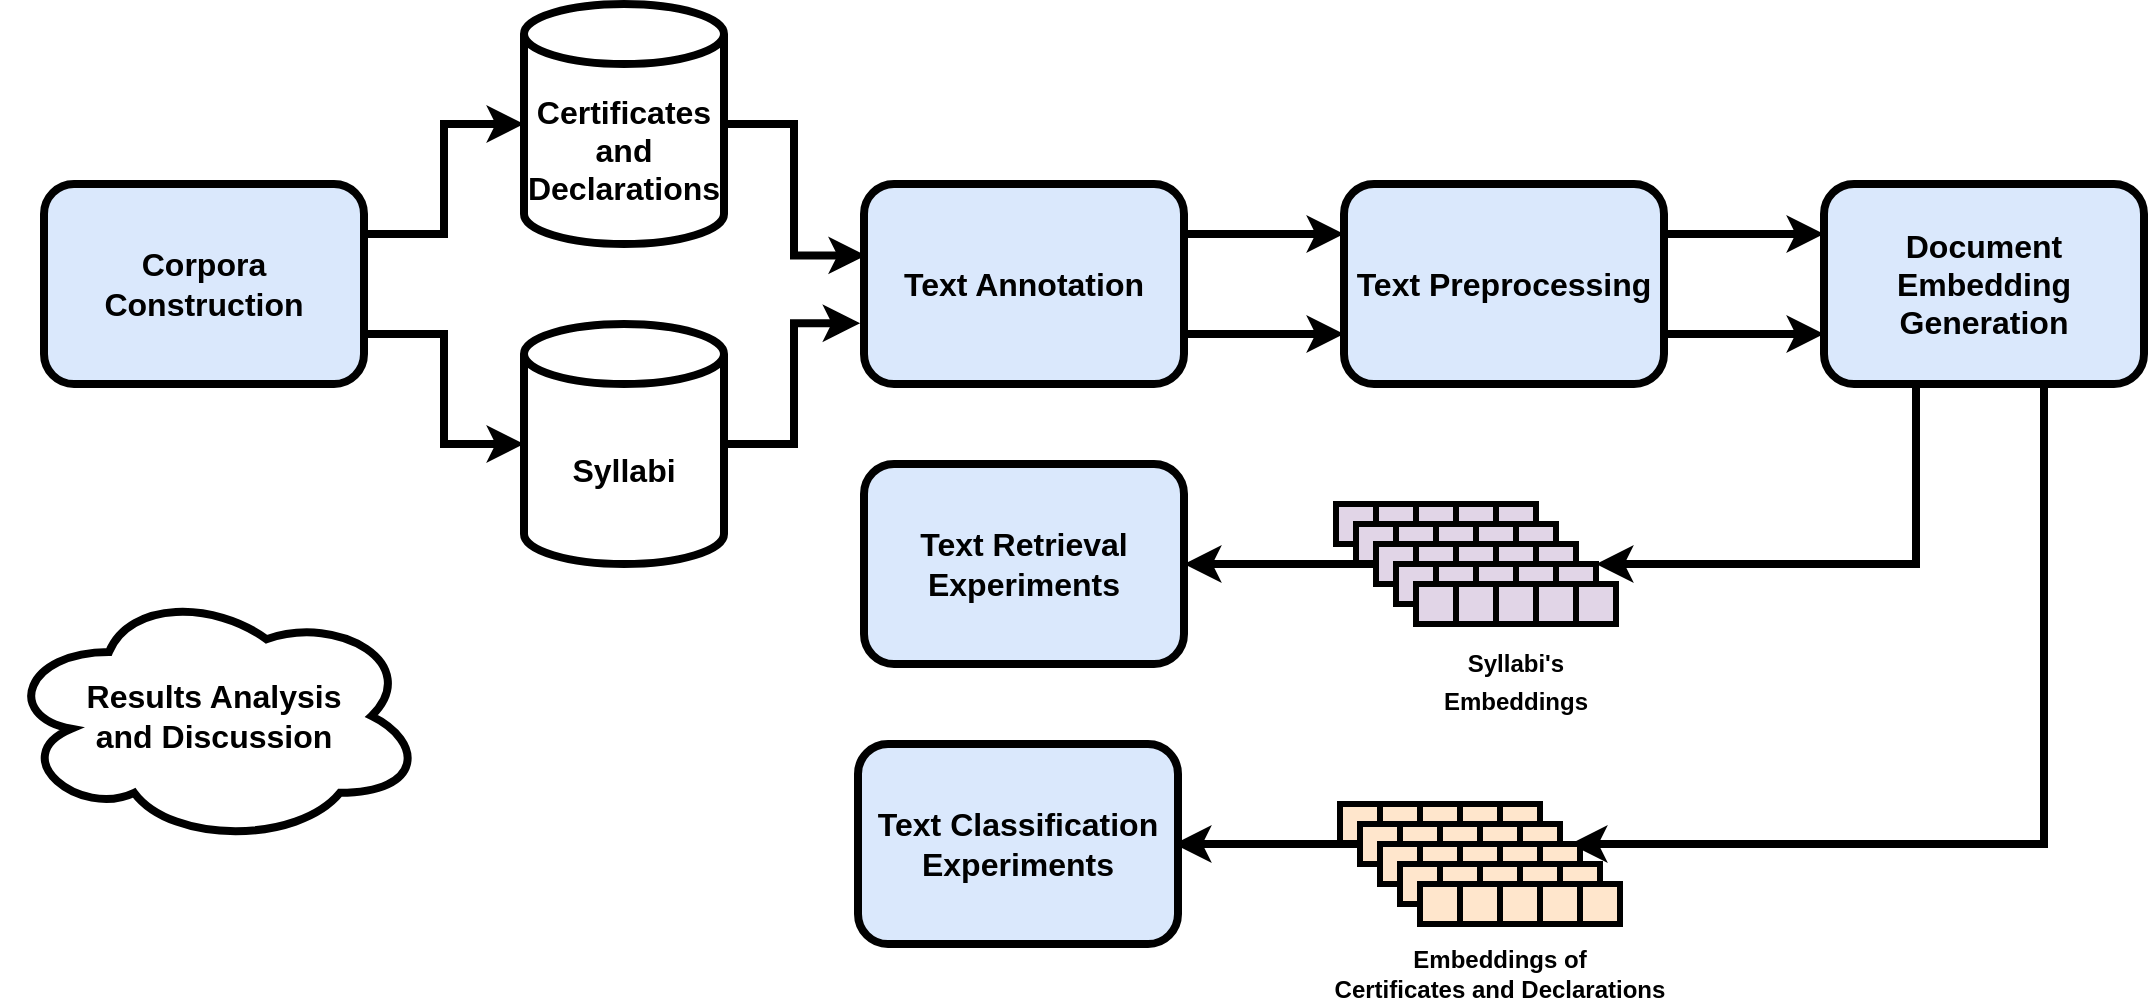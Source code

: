 <mxfile version="22.1.7" type="github">
  <diagram id="C5RBs43oDa-KdzZeNtuy" name="Page-1">
    <mxGraphModel dx="2191" dy="795" grid="1" gridSize="10" guides="1" tooltips="1" connect="1" arrows="1" fold="1" page="1" pageScale="1" pageWidth="827" pageHeight="1169" math="0" shadow="0">
      <root>
        <mxCell id="WIyWlLk6GJQsqaUBKTNV-0" />
        <mxCell id="WIyWlLk6GJQsqaUBKTNV-1" parent="WIyWlLk6GJQsqaUBKTNV-0" />
        <mxCell id="A8sizdN1FHd-sE4lPlB5-17" style="edgeStyle=orthogonalEdgeStyle;rounded=0;orthogonalLoop=1;jettySize=auto;html=1;exitX=1;exitY=0.25;exitDx=0;exitDy=0;entryX=0;entryY=0.25;entryDx=0;entryDy=0;strokeWidth=4;" edge="1" parent="WIyWlLk6GJQsqaUBKTNV-1" source="WIyWlLk6GJQsqaUBKTNV-3" target="A8sizdN1FHd-sE4lPlB5-16">
          <mxGeometry relative="1" as="geometry" />
        </mxCell>
        <mxCell id="A8sizdN1FHd-sE4lPlB5-18" style="edgeStyle=orthogonalEdgeStyle;rounded=0;orthogonalLoop=1;jettySize=auto;html=1;exitX=1;exitY=0.75;exitDx=0;exitDy=0;entryX=0;entryY=0.75;entryDx=0;entryDy=0;strokeWidth=4;" edge="1" parent="WIyWlLk6GJQsqaUBKTNV-1" source="WIyWlLk6GJQsqaUBKTNV-3" target="A8sizdN1FHd-sE4lPlB5-16">
          <mxGeometry relative="1" as="geometry" />
        </mxCell>
        <mxCell id="WIyWlLk6GJQsqaUBKTNV-3" value="Text Annotation" style="rounded=1;whiteSpace=wrap;html=1;fontSize=16;glass=0;strokeWidth=4;shadow=0;fillColor=#dae8fc;strokeColor=#000000;fontStyle=1" parent="WIyWlLk6GJQsqaUBKTNV-1" vertex="1">
          <mxGeometry x="340" y="120" width="160" height="100" as="geometry" />
        </mxCell>
        <mxCell id="A8sizdN1FHd-sE4lPlB5-9" style="edgeStyle=orthogonalEdgeStyle;rounded=0;orthogonalLoop=1;jettySize=auto;html=1;entryX=0.006;entryY=0.357;entryDx=0;entryDy=0;entryPerimeter=0;strokeWidth=4;" edge="1" parent="WIyWlLk6GJQsqaUBKTNV-1" source="A8sizdN1FHd-sE4lPlB5-0" target="WIyWlLk6GJQsqaUBKTNV-3">
          <mxGeometry relative="1" as="geometry">
            <mxPoint x="330" y="150" as="targetPoint" />
          </mxGeometry>
        </mxCell>
        <mxCell id="A8sizdN1FHd-sE4lPlB5-0" value="&lt;div style=&quot;font-size: 16px;&quot;&gt;Certificates&lt;/div&gt;&lt;div style=&quot;font-size: 16px;&quot;&gt;and Declarations&lt;br style=&quot;font-size: 16px;&quot;&gt;&lt;/div&gt;" style="shape=cylinder3;whiteSpace=wrap;html=1;boundedLbl=1;backgroundOutline=1;size=15;fontSize=16;fontStyle=1;strokeWidth=4;" vertex="1" parent="WIyWlLk6GJQsqaUBKTNV-1">
          <mxGeometry x="170" y="30" width="100" height="120" as="geometry" />
        </mxCell>
        <mxCell id="A8sizdN1FHd-sE4lPlB5-2" value="Syllabi" style="shape=cylinder3;whiteSpace=wrap;html=1;boundedLbl=1;backgroundOutline=1;size=15;fontSize=16;fontStyle=1;strokeWidth=4;" vertex="1" parent="WIyWlLk6GJQsqaUBKTNV-1">
          <mxGeometry x="170" y="190" width="100" height="120" as="geometry" />
        </mxCell>
        <mxCell id="A8sizdN1FHd-sE4lPlB5-150" style="edgeStyle=orthogonalEdgeStyle;rounded=0;orthogonalLoop=1;jettySize=auto;html=1;strokeWidth=4;" edge="1" parent="WIyWlLk6GJQsqaUBKTNV-1">
          <mxGeometry relative="1" as="geometry">
            <mxPoint x="866" y="220" as="sourcePoint" />
            <mxPoint x="706" y="310" as="targetPoint" />
            <Array as="points">
              <mxPoint x="866" y="310" />
            </Array>
          </mxGeometry>
        </mxCell>
        <mxCell id="A8sizdN1FHd-sE4lPlB5-152" style="edgeStyle=orthogonalEdgeStyle;rounded=0;orthogonalLoop=1;jettySize=auto;html=1;exitX=0.75;exitY=1;exitDx=0;exitDy=0;entryX=0.75;entryY=0;entryDx=0;entryDy=0;strokeWidth=4;" edge="1" parent="WIyWlLk6GJQsqaUBKTNV-1" source="A8sizdN1FHd-sE4lPlB5-6" target="A8sizdN1FHd-sE4lPlB5-92">
          <mxGeometry relative="1" as="geometry">
            <Array as="points">
              <mxPoint x="930" y="220" />
              <mxPoint x="930" y="450" />
            </Array>
          </mxGeometry>
        </mxCell>
        <mxCell id="A8sizdN1FHd-sE4lPlB5-6" value="&lt;div&gt;Document Embedding&lt;/div&gt;&lt;div&gt;Generation&lt;br&gt;&lt;/div&gt;" style="rounded=1;whiteSpace=wrap;html=1;fontSize=16;glass=0;strokeWidth=4;shadow=0;fillColor=#dae8fc;strokeColor=#000000;fontStyle=1" vertex="1" parent="WIyWlLk6GJQsqaUBKTNV-1">
          <mxGeometry x="820" y="120" width="160" height="100" as="geometry" />
        </mxCell>
        <mxCell id="A8sizdN1FHd-sE4lPlB5-10" style="edgeStyle=orthogonalEdgeStyle;rounded=0;orthogonalLoop=1;jettySize=auto;html=1;entryX=-0.012;entryY=0.696;entryDx=0;entryDy=0;entryPerimeter=0;strokeWidth=4;" edge="1" parent="WIyWlLk6GJQsqaUBKTNV-1" source="A8sizdN1FHd-sE4lPlB5-2" target="WIyWlLk6GJQsqaUBKTNV-3">
          <mxGeometry relative="1" as="geometry" />
        </mxCell>
        <mxCell id="A8sizdN1FHd-sE4lPlB5-20" style="edgeStyle=orthogonalEdgeStyle;rounded=0;orthogonalLoop=1;jettySize=auto;html=1;exitX=1;exitY=0.25;exitDx=0;exitDy=0;entryX=0;entryY=0.25;entryDx=0;entryDy=0;strokeWidth=4;" edge="1" parent="WIyWlLk6GJQsqaUBKTNV-1" source="A8sizdN1FHd-sE4lPlB5-16" target="A8sizdN1FHd-sE4lPlB5-6">
          <mxGeometry relative="1" as="geometry" />
        </mxCell>
        <mxCell id="A8sizdN1FHd-sE4lPlB5-21" style="edgeStyle=orthogonalEdgeStyle;rounded=0;orthogonalLoop=1;jettySize=auto;html=1;exitX=1;exitY=0.75;exitDx=0;exitDy=0;entryX=0;entryY=0.75;entryDx=0;entryDy=0;strokeWidth=4;" edge="1" parent="WIyWlLk6GJQsqaUBKTNV-1" source="A8sizdN1FHd-sE4lPlB5-16" target="A8sizdN1FHd-sE4lPlB5-6">
          <mxGeometry relative="1" as="geometry" />
        </mxCell>
        <mxCell id="A8sizdN1FHd-sE4lPlB5-16" value="Text Preprocessing" style="rounded=1;whiteSpace=wrap;html=1;fontSize=16;glass=0;strokeWidth=4;shadow=0;fillColor=#dae8fc;strokeColor=#000000;fontStyle=1" vertex="1" parent="WIyWlLk6GJQsqaUBKTNV-1">
          <mxGeometry x="580" y="120" width="160" height="100" as="geometry" />
        </mxCell>
        <mxCell id="A8sizdN1FHd-sE4lPlB5-22" value="" style="rounded=0;whiteSpace=wrap;html=1;strokeWidth=3;fillColor=#ffe6cc;strokeColor=#000000;" vertex="1" parent="WIyWlLk6GJQsqaUBKTNV-1">
          <mxGeometry x="578" y="430" width="20" height="20" as="geometry" />
        </mxCell>
        <mxCell id="A8sizdN1FHd-sE4lPlB5-47" value="" style="rounded=0;whiteSpace=wrap;html=1;strokeWidth=3;fillColor=#ffe6cc;strokeColor=#000000;" vertex="1" parent="WIyWlLk6GJQsqaUBKTNV-1">
          <mxGeometry x="598" y="430" width="20" height="20" as="geometry" />
        </mxCell>
        <mxCell id="A8sizdN1FHd-sE4lPlB5-48" value="" style="rounded=0;whiteSpace=wrap;html=1;strokeWidth=3;fillColor=#ffe6cc;strokeColor=#000000;" vertex="1" parent="WIyWlLk6GJQsqaUBKTNV-1">
          <mxGeometry x="618" y="430" width="20" height="20" as="geometry" />
        </mxCell>
        <mxCell id="A8sizdN1FHd-sE4lPlB5-50" value="" style="rounded=0;whiteSpace=wrap;html=1;strokeWidth=3;fillColor=#ffe6cc;strokeColor=#000000;" vertex="1" parent="WIyWlLk6GJQsqaUBKTNV-1">
          <mxGeometry x="638" y="430" width="20" height="20" as="geometry" />
        </mxCell>
        <mxCell id="A8sizdN1FHd-sE4lPlB5-51" value="" style="rounded=0;whiteSpace=wrap;html=1;strokeWidth=3;fillColor=#ffe6cc;strokeColor=#000000;" vertex="1" parent="WIyWlLk6GJQsqaUBKTNV-1">
          <mxGeometry x="658" y="430" width="20" height="20" as="geometry" />
        </mxCell>
        <mxCell id="A8sizdN1FHd-sE4lPlB5-135" style="edgeStyle=orthogonalEdgeStyle;rounded=0;orthogonalLoop=1;jettySize=auto;html=1;entryX=1;entryY=0.5;entryDx=0;entryDy=0;strokeWidth=4;" edge="1" parent="WIyWlLk6GJQsqaUBKTNV-1" source="A8sizdN1FHd-sE4lPlB5-83">
          <mxGeometry relative="1" as="geometry">
            <mxPoint x="495" y="450" as="targetPoint" />
          </mxGeometry>
        </mxCell>
        <mxCell id="A8sizdN1FHd-sE4lPlB5-83" value="" style="rounded=0;whiteSpace=wrap;html=1;strokeWidth=3;fillColor=#ffe6cc;strokeColor=#000000;" vertex="1" parent="WIyWlLk6GJQsqaUBKTNV-1">
          <mxGeometry x="588" y="440" width="20" height="20" as="geometry" />
        </mxCell>
        <mxCell id="A8sizdN1FHd-sE4lPlB5-84" value="" style="rounded=0;whiteSpace=wrap;html=1;strokeWidth=3;fillColor=#ffe6cc;strokeColor=#000000;" vertex="1" parent="WIyWlLk6GJQsqaUBKTNV-1">
          <mxGeometry x="608" y="440" width="20" height="20" as="geometry" />
        </mxCell>
        <mxCell id="A8sizdN1FHd-sE4lPlB5-85" value="" style="rounded=0;whiteSpace=wrap;html=1;strokeWidth=3;fillColor=#ffe6cc;strokeColor=#000000;" vertex="1" parent="WIyWlLk6GJQsqaUBKTNV-1">
          <mxGeometry x="628" y="440" width="20" height="20" as="geometry" />
        </mxCell>
        <mxCell id="A8sizdN1FHd-sE4lPlB5-86" value="" style="rounded=0;whiteSpace=wrap;html=1;strokeWidth=3;fillColor=#ffe6cc;strokeColor=#000000;" vertex="1" parent="WIyWlLk6GJQsqaUBKTNV-1">
          <mxGeometry x="648" y="440" width="20" height="20" as="geometry" />
        </mxCell>
        <mxCell id="A8sizdN1FHd-sE4lPlB5-87" value="" style="rounded=0;whiteSpace=wrap;html=1;strokeWidth=3;fillColor=#ffe6cc;strokeColor=#000000;" vertex="1" parent="WIyWlLk6GJQsqaUBKTNV-1">
          <mxGeometry x="668" y="440" width="20" height="20" as="geometry" />
        </mxCell>
        <mxCell id="A8sizdN1FHd-sE4lPlB5-88" value="" style="rounded=0;whiteSpace=wrap;html=1;strokeWidth=3;fillColor=#ffe6cc;strokeColor=#000000;" vertex="1" parent="WIyWlLk6GJQsqaUBKTNV-1">
          <mxGeometry x="598" y="450" width="20" height="20" as="geometry" />
        </mxCell>
        <mxCell id="A8sizdN1FHd-sE4lPlB5-89" value="" style="rounded=0;whiteSpace=wrap;html=1;strokeWidth=3;fillColor=#ffe6cc;strokeColor=#000000;" vertex="1" parent="WIyWlLk6GJQsqaUBKTNV-1">
          <mxGeometry x="618" y="450" width="20" height="20" as="geometry" />
        </mxCell>
        <mxCell id="A8sizdN1FHd-sE4lPlB5-90" value="" style="rounded=0;whiteSpace=wrap;html=1;strokeWidth=3;fillColor=#ffe6cc;strokeColor=#000000;" vertex="1" parent="WIyWlLk6GJQsqaUBKTNV-1">
          <mxGeometry x="638" y="450" width="20" height="20" as="geometry" />
        </mxCell>
        <mxCell id="A8sizdN1FHd-sE4lPlB5-91" value="" style="rounded=0;whiteSpace=wrap;html=1;strokeWidth=3;fillColor=#ffe6cc;strokeColor=#000000;" vertex="1" parent="WIyWlLk6GJQsqaUBKTNV-1">
          <mxGeometry x="658" y="450" width="20" height="20" as="geometry" />
        </mxCell>
        <mxCell id="A8sizdN1FHd-sE4lPlB5-92" value="" style="rounded=0;whiteSpace=wrap;html=1;strokeWidth=3;fillColor=#ffe6cc;strokeColor=#000000;" vertex="1" parent="WIyWlLk6GJQsqaUBKTNV-1">
          <mxGeometry x="678" y="450" width="20" height="20" as="geometry" />
        </mxCell>
        <mxCell id="A8sizdN1FHd-sE4lPlB5-93" value="" style="rounded=0;whiteSpace=wrap;html=1;strokeWidth=3;fillColor=#ffe6cc;strokeColor=#000000;" vertex="1" parent="WIyWlLk6GJQsqaUBKTNV-1">
          <mxGeometry x="608" y="460" width="20" height="20" as="geometry" />
        </mxCell>
        <mxCell id="A8sizdN1FHd-sE4lPlB5-94" value="" style="rounded=0;whiteSpace=wrap;html=1;strokeWidth=3;fillColor=#ffe6cc;strokeColor=#000000;" vertex="1" parent="WIyWlLk6GJQsqaUBKTNV-1">
          <mxGeometry x="628" y="460" width="20" height="20" as="geometry" />
        </mxCell>
        <mxCell id="A8sizdN1FHd-sE4lPlB5-95" value="" style="rounded=0;whiteSpace=wrap;html=1;strokeWidth=3;fillColor=#ffe6cc;strokeColor=#000000;" vertex="1" parent="WIyWlLk6GJQsqaUBKTNV-1">
          <mxGeometry x="648" y="460" width="20" height="20" as="geometry" />
        </mxCell>
        <mxCell id="A8sizdN1FHd-sE4lPlB5-96" value="" style="rounded=0;whiteSpace=wrap;html=1;strokeWidth=3;fillColor=#ffe6cc;strokeColor=#000000;" vertex="1" parent="WIyWlLk6GJQsqaUBKTNV-1">
          <mxGeometry x="668" y="460" width="20" height="20" as="geometry" />
        </mxCell>
        <mxCell id="A8sizdN1FHd-sE4lPlB5-97" value="" style="rounded=0;whiteSpace=wrap;html=1;strokeWidth=3;fillColor=#ffe6cc;strokeColor=#000000;" vertex="1" parent="WIyWlLk6GJQsqaUBKTNV-1">
          <mxGeometry x="688" y="460" width="20" height="20" as="geometry" />
        </mxCell>
        <mxCell id="A8sizdN1FHd-sE4lPlB5-98" value="" style="rounded=0;whiteSpace=wrap;html=1;strokeWidth=3;fillColor=#ffe6cc;strokeColor=#000000;" vertex="1" parent="WIyWlLk6GJQsqaUBKTNV-1">
          <mxGeometry x="618" y="470" width="20" height="20" as="geometry" />
        </mxCell>
        <mxCell id="A8sizdN1FHd-sE4lPlB5-99" value="" style="rounded=0;whiteSpace=wrap;html=1;strokeWidth=3;fillColor=#ffe6cc;strokeColor=#000000;" vertex="1" parent="WIyWlLk6GJQsqaUBKTNV-1">
          <mxGeometry x="638" y="470" width="20" height="20" as="geometry" />
        </mxCell>
        <mxCell id="A8sizdN1FHd-sE4lPlB5-100" value="" style="rounded=0;whiteSpace=wrap;html=1;strokeWidth=3;fillColor=#ffe6cc;strokeColor=#000000;" vertex="1" parent="WIyWlLk6GJQsqaUBKTNV-1">
          <mxGeometry x="658" y="470" width="20" height="20" as="geometry" />
        </mxCell>
        <mxCell id="A8sizdN1FHd-sE4lPlB5-101" value="" style="rounded=0;whiteSpace=wrap;html=1;strokeWidth=3;fillColor=#ffe6cc;strokeColor=#000000;" vertex="1" parent="WIyWlLk6GJQsqaUBKTNV-1">
          <mxGeometry x="678" y="470" width="20" height="20" as="geometry" />
        </mxCell>
        <mxCell id="A8sizdN1FHd-sE4lPlB5-102" value="" style="rounded=0;whiteSpace=wrap;html=1;strokeWidth=3;fillColor=#ffe6cc;strokeColor=#000000;" vertex="1" parent="WIyWlLk6GJQsqaUBKTNV-1">
          <mxGeometry x="698" y="470" width="20" height="20" as="geometry" />
        </mxCell>
        <mxCell id="A8sizdN1FHd-sE4lPlB5-103" value="" style="rounded=0;whiteSpace=wrap;html=1;strokeWidth=3;fillColor=#e1d5e7;strokeColor=#000000;" vertex="1" parent="WIyWlLk6GJQsqaUBKTNV-1">
          <mxGeometry x="576" y="280" width="20" height="20" as="geometry" />
        </mxCell>
        <mxCell id="A8sizdN1FHd-sE4lPlB5-104" value="" style="rounded=0;whiteSpace=wrap;html=1;strokeWidth=3;fillColor=#e1d5e7;strokeColor=#000000;" vertex="1" parent="WIyWlLk6GJQsqaUBKTNV-1">
          <mxGeometry x="596" y="280" width="20" height="20" as="geometry" />
        </mxCell>
        <mxCell id="A8sizdN1FHd-sE4lPlB5-105" value="" style="rounded=0;whiteSpace=wrap;html=1;strokeWidth=3;fillColor=#e1d5e7;strokeColor=#000000;" vertex="1" parent="WIyWlLk6GJQsqaUBKTNV-1">
          <mxGeometry x="616" y="280" width="20" height="20" as="geometry" />
        </mxCell>
        <mxCell id="A8sizdN1FHd-sE4lPlB5-106" value="" style="rounded=0;whiteSpace=wrap;html=1;strokeWidth=3;fillColor=#e1d5e7;strokeColor=#000000;" vertex="1" parent="WIyWlLk6GJQsqaUBKTNV-1">
          <mxGeometry x="636" y="280" width="20" height="20" as="geometry" />
        </mxCell>
        <mxCell id="A8sizdN1FHd-sE4lPlB5-107" value="" style="rounded=0;whiteSpace=wrap;html=1;strokeWidth=3;fillColor=#e1d5e7;strokeColor=#000000;" vertex="1" parent="WIyWlLk6GJQsqaUBKTNV-1">
          <mxGeometry x="656" y="280" width="20" height="20" as="geometry" />
        </mxCell>
        <mxCell id="A8sizdN1FHd-sE4lPlB5-108" value="" style="rounded=0;whiteSpace=wrap;html=1;strokeWidth=3;fillColor=#e1d5e7;strokeColor=#000000;" vertex="1" parent="WIyWlLk6GJQsqaUBKTNV-1">
          <mxGeometry x="586" y="290" width="20" height="20" as="geometry" />
        </mxCell>
        <mxCell id="A8sizdN1FHd-sE4lPlB5-109" value="" style="rounded=0;whiteSpace=wrap;html=1;strokeWidth=3;fillColor=#e1d5e7;strokeColor=#000000;" vertex="1" parent="WIyWlLk6GJQsqaUBKTNV-1">
          <mxGeometry x="606" y="290" width="20" height="20" as="geometry" />
        </mxCell>
        <mxCell id="A8sizdN1FHd-sE4lPlB5-110" value="" style="rounded=0;whiteSpace=wrap;html=1;strokeWidth=3;fillColor=#e1d5e7;strokeColor=#000000;" vertex="1" parent="WIyWlLk6GJQsqaUBKTNV-1">
          <mxGeometry x="626" y="290" width="20" height="20" as="geometry" />
        </mxCell>
        <mxCell id="A8sizdN1FHd-sE4lPlB5-111" value="" style="rounded=0;whiteSpace=wrap;html=1;strokeWidth=3;fillColor=#e1d5e7;strokeColor=#000000;" vertex="1" parent="WIyWlLk6GJQsqaUBKTNV-1">
          <mxGeometry x="646" y="290" width="20" height="20" as="geometry" />
        </mxCell>
        <mxCell id="A8sizdN1FHd-sE4lPlB5-112" value="" style="rounded=0;whiteSpace=wrap;html=1;strokeWidth=3;fillColor=#e1d5e7;strokeColor=#000000;" vertex="1" parent="WIyWlLk6GJQsqaUBKTNV-1">
          <mxGeometry x="666" y="290" width="20" height="20" as="geometry" />
        </mxCell>
        <mxCell id="A8sizdN1FHd-sE4lPlB5-137" style="edgeStyle=orthogonalEdgeStyle;rounded=0;orthogonalLoop=1;jettySize=auto;html=1;entryX=1;entryY=0.5;entryDx=0;entryDy=0;strokeWidth=4;" edge="1" parent="WIyWlLk6GJQsqaUBKTNV-1" source="A8sizdN1FHd-sE4lPlB5-113" target="A8sizdN1FHd-sE4lPlB5-128">
          <mxGeometry relative="1" as="geometry" />
        </mxCell>
        <mxCell id="A8sizdN1FHd-sE4lPlB5-113" value="" style="rounded=0;whiteSpace=wrap;html=1;strokeWidth=3;fillColor=#e1d5e7;strokeColor=#000000;" vertex="1" parent="WIyWlLk6GJQsqaUBKTNV-1">
          <mxGeometry x="596" y="300" width="20" height="20" as="geometry" />
        </mxCell>
        <mxCell id="A8sizdN1FHd-sE4lPlB5-114" value="" style="rounded=0;whiteSpace=wrap;html=1;strokeWidth=3;fillColor=#e1d5e7;strokeColor=#000000;" vertex="1" parent="WIyWlLk6GJQsqaUBKTNV-1">
          <mxGeometry x="616" y="300" width="20" height="20" as="geometry" />
        </mxCell>
        <mxCell id="A8sizdN1FHd-sE4lPlB5-115" value="" style="rounded=0;whiteSpace=wrap;html=1;strokeWidth=3;fillColor=#e1d5e7;strokeColor=#000000;" vertex="1" parent="WIyWlLk6GJQsqaUBKTNV-1">
          <mxGeometry x="636" y="300" width="20" height="20" as="geometry" />
        </mxCell>
        <mxCell id="A8sizdN1FHd-sE4lPlB5-116" value="" style="rounded=0;whiteSpace=wrap;html=1;strokeWidth=3;fillColor=#e1d5e7;strokeColor=#000000;" vertex="1" parent="WIyWlLk6GJQsqaUBKTNV-1">
          <mxGeometry x="656" y="300" width="20" height="20" as="geometry" />
        </mxCell>
        <mxCell id="A8sizdN1FHd-sE4lPlB5-117" value="" style="rounded=0;whiteSpace=wrap;html=1;strokeWidth=3;fillColor=#e1d5e7;strokeColor=#000000;" vertex="1" parent="WIyWlLk6GJQsqaUBKTNV-1">
          <mxGeometry x="676" y="300" width="20" height="20" as="geometry" />
        </mxCell>
        <mxCell id="A8sizdN1FHd-sE4lPlB5-118" value="" style="rounded=0;whiteSpace=wrap;html=1;strokeWidth=3;fillColor=#e1d5e7;strokeColor=#000000;" vertex="1" parent="WIyWlLk6GJQsqaUBKTNV-1">
          <mxGeometry x="606" y="310" width="20" height="20" as="geometry" />
        </mxCell>
        <mxCell id="A8sizdN1FHd-sE4lPlB5-119" value="" style="rounded=0;whiteSpace=wrap;html=1;strokeWidth=3;fillColor=#e1d5e7;strokeColor=#000000;" vertex="1" parent="WIyWlLk6GJQsqaUBKTNV-1">
          <mxGeometry x="626" y="310" width="20" height="20" as="geometry" />
        </mxCell>
        <mxCell id="A8sizdN1FHd-sE4lPlB5-120" value="" style="rounded=0;whiteSpace=wrap;html=1;strokeWidth=3;fillColor=#e1d5e7;strokeColor=#000000;" vertex="1" parent="WIyWlLk6GJQsqaUBKTNV-1">
          <mxGeometry x="646" y="310" width="20" height="20" as="geometry" />
        </mxCell>
        <mxCell id="A8sizdN1FHd-sE4lPlB5-121" value="" style="rounded=0;whiteSpace=wrap;html=1;strokeWidth=3;fillColor=#e1d5e7;strokeColor=#000000;" vertex="1" parent="WIyWlLk6GJQsqaUBKTNV-1">
          <mxGeometry x="666" y="310" width="20" height="20" as="geometry" />
        </mxCell>
        <mxCell id="A8sizdN1FHd-sE4lPlB5-122" value="" style="rounded=0;whiteSpace=wrap;html=1;strokeWidth=3;fillColor=#e1d5e7;strokeColor=#000000;" vertex="1" parent="WIyWlLk6GJQsqaUBKTNV-1">
          <mxGeometry x="686" y="310" width="20" height="20" as="geometry" />
        </mxCell>
        <mxCell id="A8sizdN1FHd-sE4lPlB5-123" value="" style="rounded=0;whiteSpace=wrap;html=1;strokeWidth=3;fillColor=#e1d5e7;strokeColor=#000000;" vertex="1" parent="WIyWlLk6GJQsqaUBKTNV-1">
          <mxGeometry x="616" y="320" width="20" height="20" as="geometry" />
        </mxCell>
        <mxCell id="A8sizdN1FHd-sE4lPlB5-124" value="" style="rounded=0;whiteSpace=wrap;html=1;strokeWidth=3;fillColor=#e1d5e7;strokeColor=#000000;" vertex="1" parent="WIyWlLk6GJQsqaUBKTNV-1">
          <mxGeometry x="636" y="320" width="20" height="20" as="geometry" />
        </mxCell>
        <mxCell id="A8sizdN1FHd-sE4lPlB5-125" value="" style="rounded=0;whiteSpace=wrap;html=1;strokeWidth=3;fillColor=#e1d5e7;strokeColor=#000000;" vertex="1" parent="WIyWlLk6GJQsqaUBKTNV-1">
          <mxGeometry x="656" y="320" width="20" height="20" as="geometry" />
        </mxCell>
        <mxCell id="A8sizdN1FHd-sE4lPlB5-126" value="" style="rounded=0;whiteSpace=wrap;html=1;strokeWidth=3;fillColor=#e1d5e7;strokeColor=#000000;" vertex="1" parent="WIyWlLk6GJQsqaUBKTNV-1">
          <mxGeometry x="676" y="320" width="20" height="20" as="geometry" />
        </mxCell>
        <mxCell id="A8sizdN1FHd-sE4lPlB5-127" value="" style="rounded=0;whiteSpace=wrap;html=1;strokeWidth=3;fillColor=#e1d5e7;strokeColor=#000000;" vertex="1" parent="WIyWlLk6GJQsqaUBKTNV-1">
          <mxGeometry x="696" y="320" width="20" height="20" as="geometry" />
        </mxCell>
        <mxCell id="A8sizdN1FHd-sE4lPlB5-128" value="&lt;div&gt;Text Retrieval&lt;/div&gt;&lt;div&gt;Experiments&lt;br&gt;&lt;/div&gt;" style="rounded=1;whiteSpace=wrap;html=1;fontSize=16;glass=0;strokeWidth=4;shadow=0;fillColor=#dae8fc;strokeColor=#000000;fontStyle=1" vertex="1" parent="WIyWlLk6GJQsqaUBKTNV-1">
          <mxGeometry x="340" y="260" width="160" height="100" as="geometry" />
        </mxCell>
        <mxCell id="A8sizdN1FHd-sE4lPlB5-129" value="&lt;div&gt;Text Classification&lt;/div&gt;&lt;div&gt;Experiments&lt;br&gt;&lt;/div&gt;" style="rounded=1;whiteSpace=wrap;html=1;fontSize=16;glass=0;strokeWidth=4;shadow=0;fillColor=#dae8fc;strokeColor=#000000;fontStyle=1" vertex="1" parent="WIyWlLk6GJQsqaUBKTNV-1">
          <mxGeometry x="337" y="400" width="160" height="100" as="geometry" />
        </mxCell>
        <mxCell id="A8sizdN1FHd-sE4lPlB5-130" value="&lt;div style=&quot;font-size: 12px;&quot;&gt;&lt;font style=&quot;font-size: 12px;&quot;&gt;Embeddings of&lt;/font&gt;&lt;/div&gt;&lt;div style=&quot;font-size: 12px;&quot;&gt;&lt;font style=&quot;font-size: 12px;&quot;&gt;Certificates and Declarations&lt;font style=&quot;font-size: 12px;&quot;&gt;&lt;br&gt;&lt;/font&gt;&lt;/font&gt;&lt;/div&gt;" style="text;html=1;strokeColor=none;fillColor=none;align=center;verticalAlign=middle;whiteSpace=wrap;rounded=0;fontSize=16;fontStyle=1" vertex="1" parent="WIyWlLk6GJQsqaUBKTNV-1">
          <mxGeometry x="548" y="500" width="220" height="30" as="geometry" />
        </mxCell>
        <mxCell id="A8sizdN1FHd-sE4lPlB5-131" value="&lt;div&gt;&lt;font style=&quot;font-size: 12px;&quot;&gt;Syllabi&#39;s&lt;/font&gt;&lt;/div&gt;&lt;div&gt;&lt;font style=&quot;font-size: 12px;&quot;&gt;Embeddings&lt;/font&gt;&lt;/div&gt;&lt;div style=&quot;font-size: 12px;&quot;&gt;&lt;br&gt;&lt;/div&gt;" style="text;html=1;strokeColor=none;fillColor=none;align=center;verticalAlign=middle;whiteSpace=wrap;rounded=0;fontSize=16;fontStyle=1" vertex="1" parent="WIyWlLk6GJQsqaUBKTNV-1">
          <mxGeometry x="556" y="360" width="220" height="30" as="geometry" />
        </mxCell>
        <mxCell id="A8sizdN1FHd-sE4lPlB5-141" value="&lt;div style=&quot;font-size: 16px;&quot;&gt;Results Analysis&lt;/div&gt;&lt;div style=&quot;font-size: 16px;&quot;&gt;and Discussion&lt;br style=&quot;font-size: 16px;&quot;&gt;&lt;/div&gt;" style="ellipse;shape=cloud;whiteSpace=wrap;html=1;strokeWidth=4;fontSize=16;fontStyle=1" vertex="1" parent="WIyWlLk6GJQsqaUBKTNV-1">
          <mxGeometry x="-90" y="322" width="210" height="128" as="geometry" />
        </mxCell>
        <mxCell id="A8sizdN1FHd-sE4lPlB5-146" value="&lt;div&gt;Corpora&lt;/div&gt;&lt;div&gt;Construction&lt;br&gt;&lt;/div&gt;" style="rounded=1;whiteSpace=wrap;html=1;fontSize=16;glass=0;strokeWidth=4;shadow=0;fillColor=#dae8fc;strokeColor=#000000;fontStyle=1" vertex="1" parent="WIyWlLk6GJQsqaUBKTNV-1">
          <mxGeometry x="-70" y="120" width="160" height="100" as="geometry" />
        </mxCell>
        <mxCell id="A8sizdN1FHd-sE4lPlB5-147" style="edgeStyle=orthogonalEdgeStyle;rounded=0;orthogonalLoop=1;jettySize=auto;html=1;exitX=1;exitY=0.25;exitDx=0;exitDy=0;entryX=0;entryY=0.5;entryDx=0;entryDy=0;entryPerimeter=0;strokeWidth=4;" edge="1" parent="WIyWlLk6GJQsqaUBKTNV-1" source="A8sizdN1FHd-sE4lPlB5-146" target="A8sizdN1FHd-sE4lPlB5-0">
          <mxGeometry relative="1" as="geometry" />
        </mxCell>
        <mxCell id="A8sizdN1FHd-sE4lPlB5-148" style="edgeStyle=orthogonalEdgeStyle;rounded=0;orthogonalLoop=1;jettySize=auto;html=1;exitX=1;exitY=0.75;exitDx=0;exitDy=0;entryX=0;entryY=0.5;entryDx=0;entryDy=0;entryPerimeter=0;strokeWidth=4;" edge="1" parent="WIyWlLk6GJQsqaUBKTNV-1" source="A8sizdN1FHd-sE4lPlB5-146" target="A8sizdN1FHd-sE4lPlB5-2">
          <mxGeometry relative="1" as="geometry" />
        </mxCell>
      </root>
    </mxGraphModel>
  </diagram>
</mxfile>

